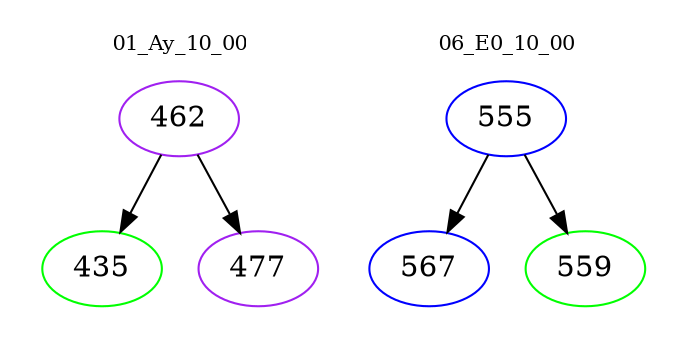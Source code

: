 digraph{
subgraph cluster_0 {
color = white
label = "01_Ay_10_00";
fontsize=10;
T0_462 [label="462", color="purple"]
T0_462 -> T0_435 [color="black"]
T0_435 [label="435", color="green"]
T0_462 -> T0_477 [color="black"]
T0_477 [label="477", color="purple"]
}
subgraph cluster_1 {
color = white
label = "06_E0_10_00";
fontsize=10;
T1_555 [label="555", color="blue"]
T1_555 -> T1_567 [color="black"]
T1_567 [label="567", color="blue"]
T1_555 -> T1_559 [color="black"]
T1_559 [label="559", color="green"]
}
}

